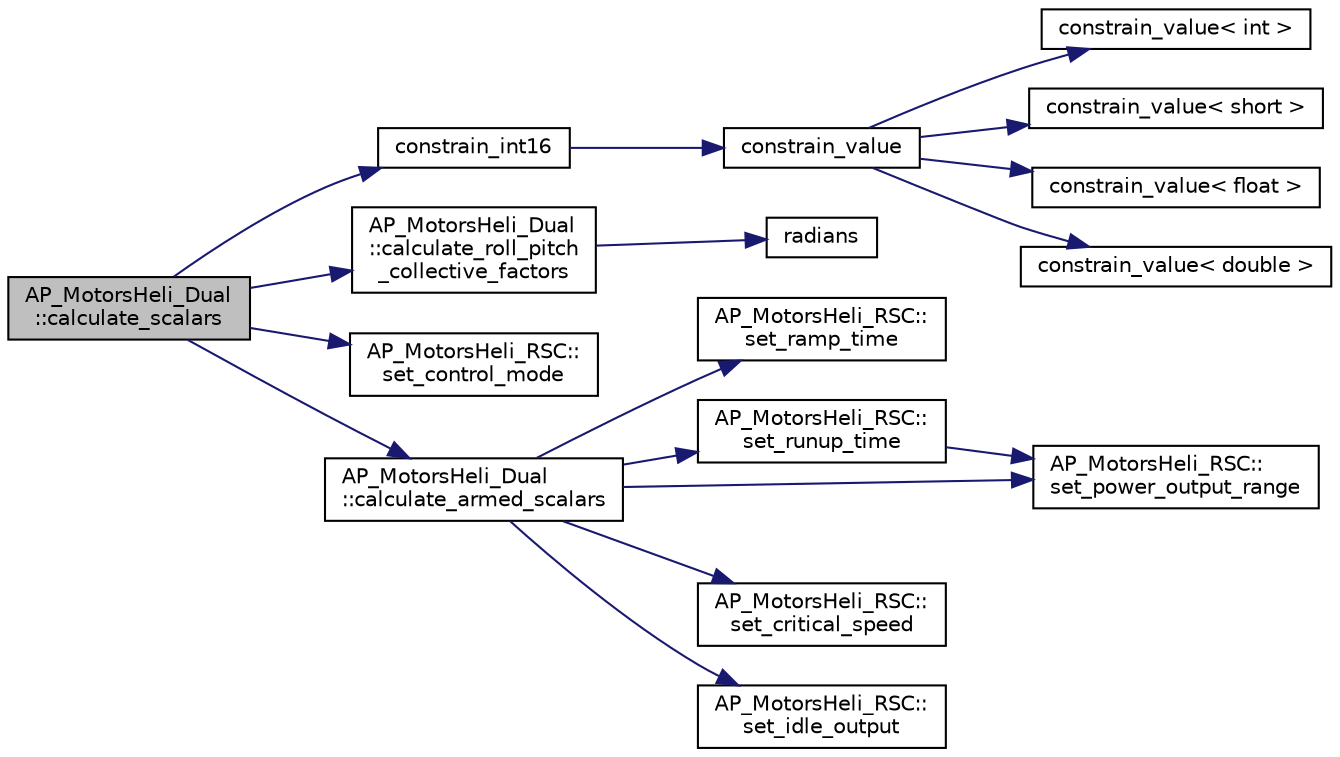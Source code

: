 digraph "AP_MotorsHeli_Dual::calculate_scalars"
{
 // INTERACTIVE_SVG=YES
  edge [fontname="Helvetica",fontsize="10",labelfontname="Helvetica",labelfontsize="10"];
  node [fontname="Helvetica",fontsize="10",shape=record];
  rankdir="LR";
  Node1 [label="AP_MotorsHeli_Dual\l::calculate_scalars",height=0.2,width=0.4,color="black", fillcolor="grey75", style="filled", fontcolor="black"];
  Node1 -> Node2 [color="midnightblue",fontsize="10",style="solid",fontname="Helvetica"];
  Node2 [label="constrain_int16",height=0.2,width=0.4,color="black", fillcolor="white", style="filled",URL="$AP__Math_8h.html#a68558c4f79a8582543daefde13c64abc"];
  Node2 -> Node3 [color="midnightblue",fontsize="10",style="solid",fontname="Helvetica"];
  Node3 [label="constrain_value",height=0.2,width=0.4,color="black", fillcolor="white", style="filled",URL="$AP__Math_8h.html#a20e8f8671c282c69c1954652b6d61585"];
  Node3 -> Node4 [color="midnightblue",fontsize="10",style="solid",fontname="Helvetica"];
  Node4 [label="constrain_value\< int \>",height=0.2,width=0.4,color="black", fillcolor="white", style="filled",URL="$AP__Math_8cpp.html#a37e8e901754cb9c8e53a8e3030c82c50"];
  Node3 -> Node5 [color="midnightblue",fontsize="10",style="solid",fontname="Helvetica"];
  Node5 [label="constrain_value\< short \>",height=0.2,width=0.4,color="black", fillcolor="white", style="filled",URL="$AP__Math_8cpp.html#afdbe107ec1987d318a6347816fbf2b89"];
  Node3 -> Node6 [color="midnightblue",fontsize="10",style="solid",fontname="Helvetica"];
  Node6 [label="constrain_value\< float \>",height=0.2,width=0.4,color="black", fillcolor="white", style="filled",URL="$AP__Math_8cpp.html#ae6c621670c214da687de21d4e3a92587"];
  Node3 -> Node7 [color="midnightblue",fontsize="10",style="solid",fontname="Helvetica"];
  Node7 [label="constrain_value\< double \>",height=0.2,width=0.4,color="black", fillcolor="white", style="filled",URL="$AP__Math_8cpp.html#afe3990b00e9abc43fa97dfaf8e32f5c4"];
  Node1 -> Node8 [color="midnightblue",fontsize="10",style="solid",fontname="Helvetica"];
  Node8 [label="AP_MotorsHeli_Dual\l::calculate_roll_pitch\l_collective_factors",height=0.2,width=0.4,color="black", fillcolor="white", style="filled",URL="$classAP__MotorsHeli__Dual.html#acf2bbcc8a7d612c86ef2a56510a01e35"];
  Node8 -> Node9 [color="midnightblue",fontsize="10",style="solid",fontname="Helvetica"];
  Node9 [label="radians",height=0.2,width=0.4,color="black", fillcolor="white", style="filled",URL="$AP__Math_8h.html#a75b14352ec1c95a8276af9a0813cfdc3"];
  Node1 -> Node10 [color="midnightblue",fontsize="10",style="solid",fontname="Helvetica"];
  Node10 [label="AP_MotorsHeli_RSC::\lset_control_mode",height=0.2,width=0.4,color="black", fillcolor="white", style="filled",URL="$classAP__MotorsHeli__RSC.html#ace1311fec7bf1c155d5a50db0f6d2c53"];
  Node1 -> Node11 [color="midnightblue",fontsize="10",style="solid",fontname="Helvetica"];
  Node11 [label="AP_MotorsHeli_Dual\l::calculate_armed_scalars",height=0.2,width=0.4,color="black", fillcolor="white", style="filled",URL="$classAP__MotorsHeli__Dual.html#a6ceac770c46717669afffc50590d93ee"];
  Node11 -> Node12 [color="midnightblue",fontsize="10",style="solid",fontname="Helvetica"];
  Node12 [label="AP_MotorsHeli_RSC::\lset_ramp_time",height=0.2,width=0.4,color="black", fillcolor="white", style="filled",URL="$classAP__MotorsHeli__RSC.html#aebdd1e8a17dde4d2bab170c8ebd8532c"];
  Node11 -> Node13 [color="midnightblue",fontsize="10",style="solid",fontname="Helvetica"];
  Node13 [label="AP_MotorsHeli_RSC::\lset_runup_time",height=0.2,width=0.4,color="black", fillcolor="white", style="filled",URL="$classAP__MotorsHeli__RSC.html#aa5d4bbc71b96eeeff793eb3b2ccf60b9"];
  Node13 -> Node14 [color="midnightblue",fontsize="10",style="solid",fontname="Helvetica"];
  Node14 [label="AP_MotorsHeli_RSC::\lset_power_output_range",height=0.2,width=0.4,color="black", fillcolor="white", style="filled",URL="$classAP__MotorsHeli__RSC.html#aea809ae1bbb81ef4fc000fb25fe83886"];
  Node11 -> Node15 [color="midnightblue",fontsize="10",style="solid",fontname="Helvetica"];
  Node15 [label="AP_MotorsHeli_RSC::\lset_critical_speed",height=0.2,width=0.4,color="black", fillcolor="white", style="filled",URL="$classAP__MotorsHeli__RSC.html#a7505e3e3e250559ba06a2742186743c2"];
  Node11 -> Node16 [color="midnightblue",fontsize="10",style="solid",fontname="Helvetica"];
  Node16 [label="AP_MotorsHeli_RSC::\lset_idle_output",height=0.2,width=0.4,color="black", fillcolor="white", style="filled",URL="$classAP__MotorsHeli__RSC.html#a756586a634a184a31e13645b8fcc6c43"];
  Node11 -> Node14 [color="midnightblue",fontsize="10",style="solid",fontname="Helvetica"];
}
